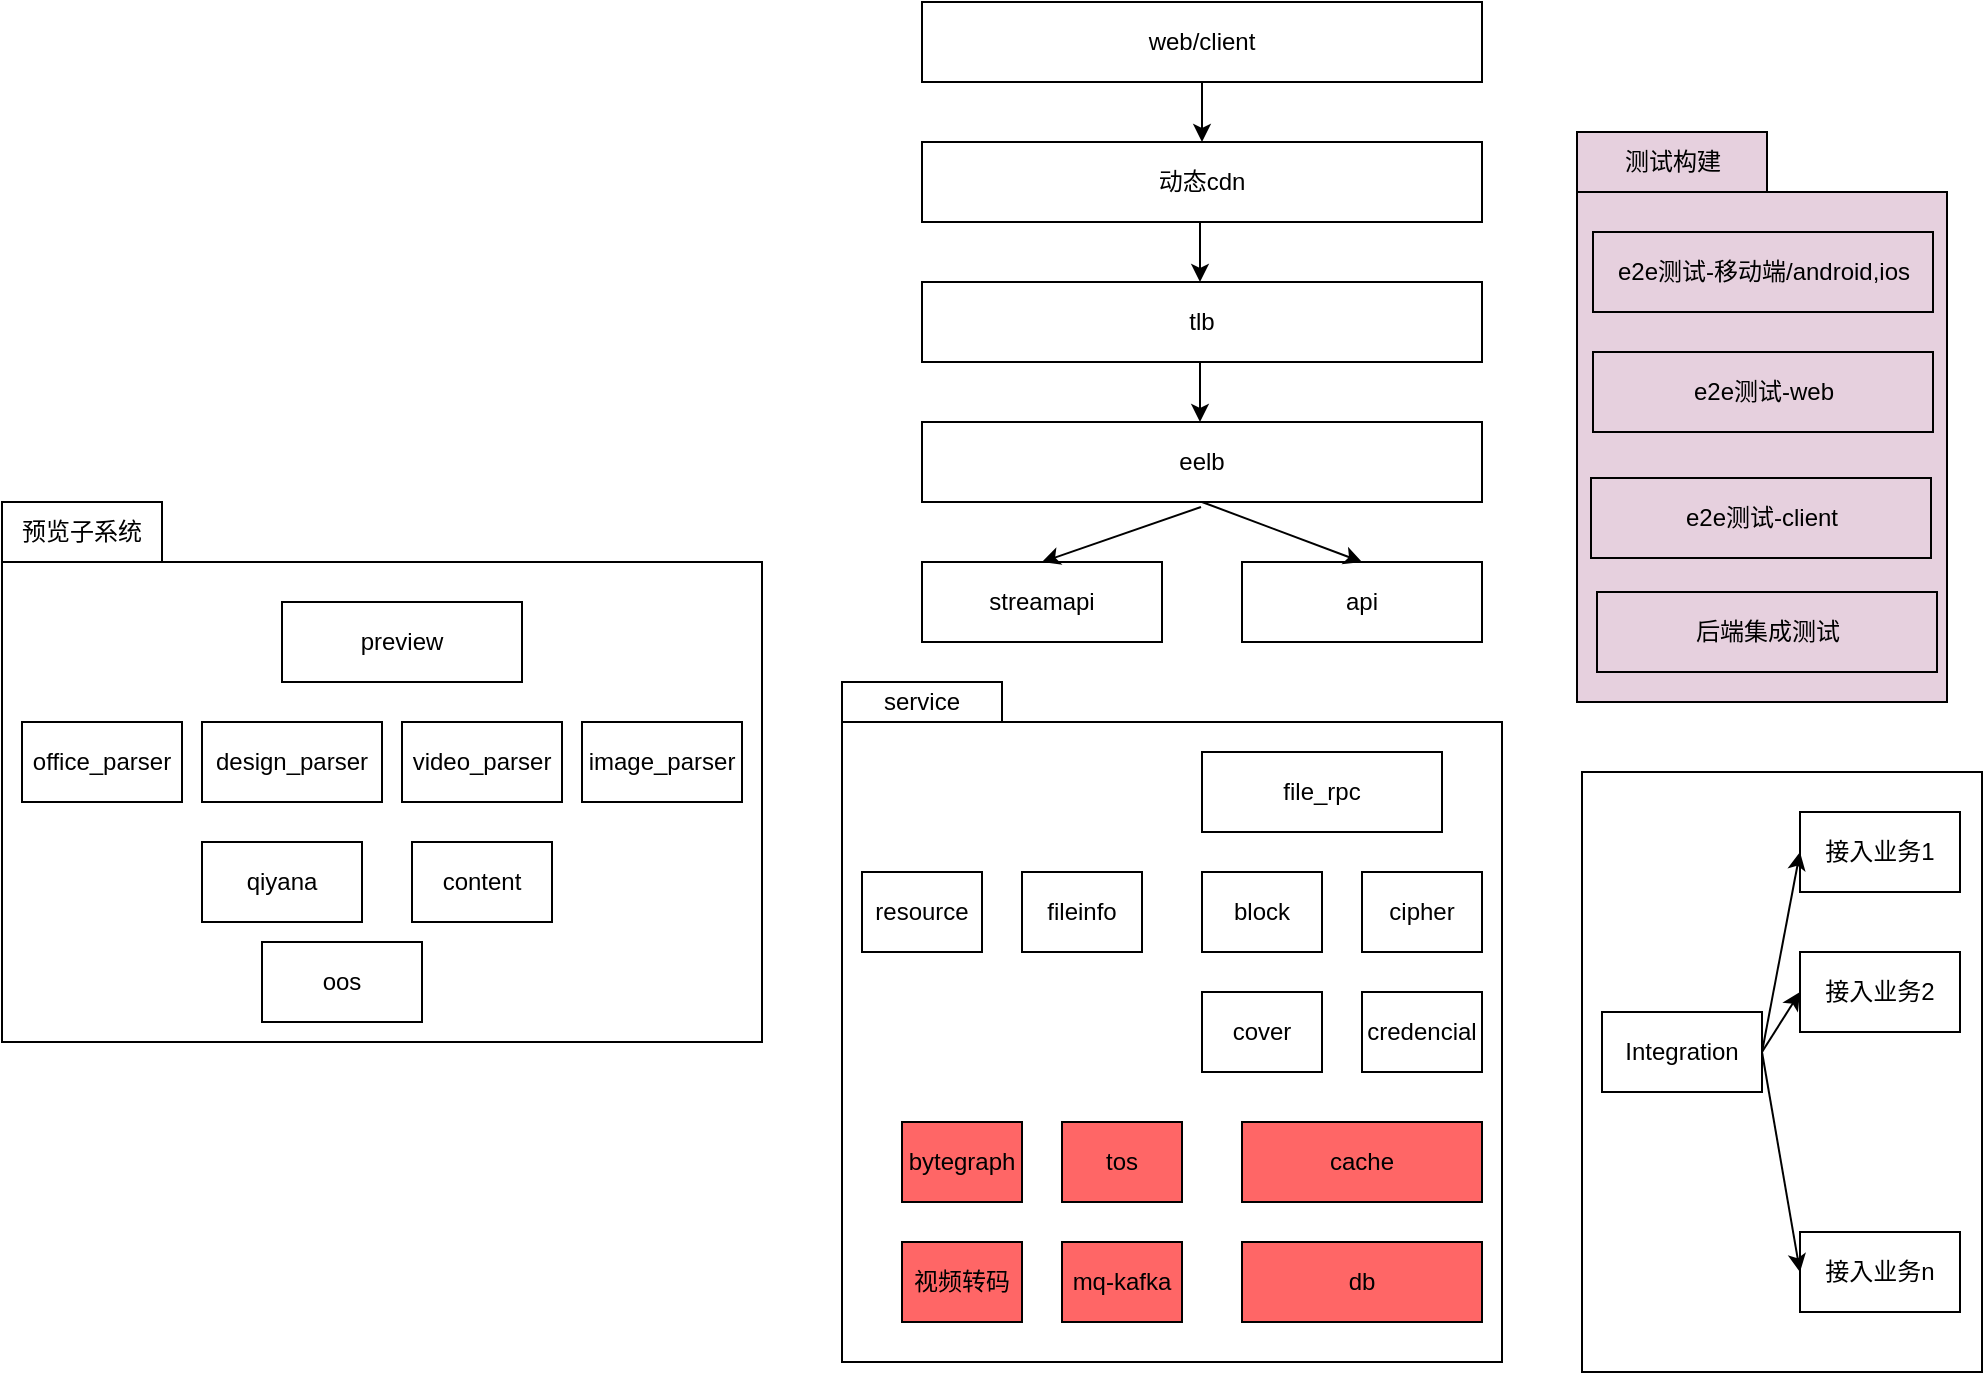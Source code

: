 <mxfile version="12.1.3" type="github" pages="1">
  <diagram id="BOEk1lN_Ds9qcJwE51JH" name="Page-1">
    <mxGraphModel dx="2207" dy="1942" grid="1" gridSize="10" guides="1" tooltips="1" connect="1" arrows="1" fold="1" page="1" pageScale="1" pageWidth="827" pageHeight="1169" math="0" shadow="0">
      <root>
        <mxCell id="0"/>
        <mxCell id="1" parent="0"/>
        <mxCell id="hH2Sw-R2dPevOKpQbH9V-58" value="" style="rounded=0;whiteSpace=wrap;html=1;" vertex="1" parent="1">
          <mxGeometry x="160" y="340" width="330" height="320" as="geometry"/>
        </mxCell>
        <mxCell id="hH2Sw-R2dPevOKpQbH9V-43" value="" style="rounded=0;whiteSpace=wrap;html=1;fillColor=#E6D0DE;" vertex="1" parent="1">
          <mxGeometry x="527.5" y="75" width="185" height="255" as="geometry"/>
        </mxCell>
        <mxCell id="hH2Sw-R2dPevOKpQbH9V-37" value="" style="rounded=0;whiteSpace=wrap;html=1;" vertex="1" parent="1">
          <mxGeometry x="-260" y="260" width="380" height="240" as="geometry"/>
        </mxCell>
        <mxCell id="hH2Sw-R2dPevOKpQbH9V-22" value="" style="rounded=0;whiteSpace=wrap;html=1;" vertex="1" parent="1">
          <mxGeometry x="530" y="365" width="200" height="300" as="geometry"/>
        </mxCell>
        <mxCell id="hH2Sw-R2dPevOKpQbH9V-1" value="tlb" style="rounded=0;whiteSpace=wrap;html=1;" vertex="1" parent="1">
          <mxGeometry x="200" y="120" width="280" height="40" as="geometry"/>
        </mxCell>
        <mxCell id="hH2Sw-R2dPevOKpQbH9V-2" value="eelb" style="rounded=0;whiteSpace=wrap;html=1;" vertex="1" parent="1">
          <mxGeometry x="200" y="190" width="280" height="40" as="geometry"/>
        </mxCell>
        <mxCell id="hH2Sw-R2dPevOKpQbH9V-3" value="streamapi" style="rounded=0;whiteSpace=wrap;html=1;" vertex="1" parent="1">
          <mxGeometry x="200" y="260" width="120" height="40" as="geometry"/>
        </mxCell>
        <mxCell id="hH2Sw-R2dPevOKpQbH9V-4" value="动态cdn" style="rounded=0;whiteSpace=wrap;html=1;" vertex="1" parent="1">
          <mxGeometry x="200" y="50" width="280" height="40" as="geometry"/>
        </mxCell>
        <mxCell id="hH2Sw-R2dPevOKpQbH9V-5" value="web/client" style="rounded=0;whiteSpace=wrap;html=1;" vertex="1" parent="1">
          <mxGeometry x="200" y="-20" width="280" height="40" as="geometry"/>
        </mxCell>
        <mxCell id="hH2Sw-R2dPevOKpQbH9V-6" value="api" style="rounded=0;whiteSpace=wrap;html=1;" vertex="1" parent="1">
          <mxGeometry x="360" y="260" width="120" height="40" as="geometry"/>
        </mxCell>
        <mxCell id="hH2Sw-R2dPevOKpQbH9V-8" value="file_rpc" style="rounded=0;whiteSpace=wrap;html=1;" vertex="1" parent="1">
          <mxGeometry x="340" y="355" width="120" height="40" as="geometry"/>
        </mxCell>
        <mxCell id="hH2Sw-R2dPevOKpQbH9V-9" value="fileinfo" style="rounded=0;whiteSpace=wrap;html=1;" vertex="1" parent="1">
          <mxGeometry x="250" y="415" width="60" height="40" as="geometry"/>
        </mxCell>
        <mxCell id="hH2Sw-R2dPevOKpQbH9V-10" value="block" style="rounded=0;whiteSpace=wrap;html=1;" vertex="1" parent="1">
          <mxGeometry x="340" y="415" width="60" height="40" as="geometry"/>
        </mxCell>
        <mxCell id="hH2Sw-R2dPevOKpQbH9V-11" value="cipher" style="rounded=0;whiteSpace=wrap;html=1;" vertex="1" parent="1">
          <mxGeometry x="420" y="415" width="60" height="40" as="geometry"/>
        </mxCell>
        <mxCell id="hH2Sw-R2dPevOKpQbH9V-12" value="cache" style="rounded=0;whiteSpace=wrap;html=1;fillColor=#FF6666;" vertex="1" parent="1">
          <mxGeometry x="360" y="540" width="120" height="40" as="geometry"/>
        </mxCell>
        <mxCell id="hH2Sw-R2dPevOKpQbH9V-13" value="db" style="rounded=0;whiteSpace=wrap;html=1;fillColor=#FF6666;" vertex="1" parent="1">
          <mxGeometry x="360" y="600" width="120" height="40" as="geometry"/>
        </mxCell>
        <mxCell id="hH2Sw-R2dPevOKpQbH9V-14" value="Integration" style="rounded=0;whiteSpace=wrap;html=1;" vertex="1" parent="1">
          <mxGeometry x="540" y="485" width="80" height="40" as="geometry"/>
        </mxCell>
        <mxCell id="hH2Sw-R2dPevOKpQbH9V-15" value="接入业务1" style="rounded=0;whiteSpace=wrap;html=1;" vertex="1" parent="1">
          <mxGeometry x="639" y="385" width="80" height="40" as="geometry"/>
        </mxCell>
        <mxCell id="hH2Sw-R2dPevOKpQbH9V-16" value="接入业务2" style="rounded=0;whiteSpace=wrap;html=1;" vertex="1" parent="1">
          <mxGeometry x="639" y="455" width="80" height="40" as="geometry"/>
        </mxCell>
        <mxCell id="hH2Sw-R2dPevOKpQbH9V-17" value="接入业务n" style="rounded=0;whiteSpace=wrap;html=1;" vertex="1" parent="1">
          <mxGeometry x="639" y="595" width="80" height="40" as="geometry"/>
        </mxCell>
        <mxCell id="hH2Sw-R2dPevOKpQbH9V-19" value="resource" style="rounded=0;whiteSpace=wrap;html=1;" vertex="1" parent="1">
          <mxGeometry x="170" y="415" width="60" height="40" as="geometry"/>
        </mxCell>
        <mxCell id="hH2Sw-R2dPevOKpQbH9V-20" value="bytegraph" style="rounded=0;whiteSpace=wrap;html=1;fillColor=#FF6666;" vertex="1" parent="1">
          <mxGeometry x="190" y="540" width="60" height="40" as="geometry"/>
        </mxCell>
        <mxCell id="hH2Sw-R2dPevOKpQbH9V-21" value="tos" style="rounded=0;whiteSpace=wrap;html=1;fillColor=#FF6666;" vertex="1" parent="1">
          <mxGeometry x="270" y="540" width="60" height="40" as="geometry"/>
        </mxCell>
        <mxCell id="hH2Sw-R2dPevOKpQbH9V-23" value="mq-kafka" style="rounded=0;whiteSpace=wrap;html=1;fillColor=#FF6666;" vertex="1" parent="1">
          <mxGeometry x="270" y="600" width="60" height="40" as="geometry"/>
        </mxCell>
        <mxCell id="hH2Sw-R2dPevOKpQbH9V-24" value="qiyana" style="rounded=0;whiteSpace=wrap;html=1;" vertex="1" parent="1">
          <mxGeometry x="-160" y="400" width="80" height="40" as="geometry"/>
        </mxCell>
        <mxCell id="hH2Sw-R2dPevOKpQbH9V-25" value="preview" style="rounded=0;whiteSpace=wrap;html=1;" vertex="1" parent="1">
          <mxGeometry x="-120" y="280" width="120" height="40" as="geometry"/>
        </mxCell>
        <mxCell id="hH2Sw-R2dPevOKpQbH9V-27" value="content" style="rounded=0;whiteSpace=wrap;html=1;" vertex="1" parent="1">
          <mxGeometry x="-55" y="400" width="70" height="40" as="geometry"/>
        </mxCell>
        <mxCell id="hH2Sw-R2dPevOKpQbH9V-28" value="image_parser" style="rounded=0;whiteSpace=wrap;html=1;" vertex="1" parent="1">
          <mxGeometry x="30" y="340" width="80" height="40" as="geometry"/>
        </mxCell>
        <mxCell id="hH2Sw-R2dPevOKpQbH9V-29" value="design_parser" style="rounded=0;whiteSpace=wrap;html=1;" vertex="1" parent="1">
          <mxGeometry x="-160" y="340" width="90" height="40" as="geometry"/>
        </mxCell>
        <mxCell id="hH2Sw-R2dPevOKpQbH9V-30" value="video_parser" style="rounded=0;whiteSpace=wrap;html=1;" vertex="1" parent="1">
          <mxGeometry x="-60" y="340" width="80" height="40" as="geometry"/>
        </mxCell>
        <mxCell id="hH2Sw-R2dPevOKpQbH9V-31" value="office_parser" style="rounded=0;whiteSpace=wrap;html=1;" vertex="1" parent="1">
          <mxGeometry x="-250" y="340" width="80" height="40" as="geometry"/>
        </mxCell>
        <mxCell id="hH2Sw-R2dPevOKpQbH9V-32" value="oos" style="rounded=0;whiteSpace=wrap;html=1;" vertex="1" parent="1">
          <mxGeometry x="-130" y="450" width="80" height="40" as="geometry"/>
        </mxCell>
        <mxCell id="hH2Sw-R2dPevOKpQbH9V-34" value="视频转码" style="rounded=0;whiteSpace=wrap;html=1;fillColor=#FF6666;" vertex="1" parent="1">
          <mxGeometry x="190" y="600" width="60" height="40" as="geometry"/>
        </mxCell>
        <mxCell id="hH2Sw-R2dPevOKpQbH9V-35" value="credencial" style="rounded=0;whiteSpace=wrap;html=1;" vertex="1" parent="1">
          <mxGeometry x="420" y="475" width="60" height="40" as="geometry"/>
        </mxCell>
        <mxCell id="hH2Sw-R2dPevOKpQbH9V-36" value="cover" style="rounded=0;whiteSpace=wrap;html=1;" vertex="1" parent="1">
          <mxGeometry x="340" y="475" width="60" height="40" as="geometry"/>
        </mxCell>
        <mxCell id="hH2Sw-R2dPevOKpQbH9V-38" value="预览子系统" style="rounded=0;whiteSpace=wrap;html=1;" vertex="1" parent="1">
          <mxGeometry x="-260" y="230" width="80" height="30" as="geometry"/>
        </mxCell>
        <mxCell id="hH2Sw-R2dPevOKpQbH9V-40" value="e2e测试-移动端/android,ios" style="rounded=0;whiteSpace=wrap;html=1;fillColor=#E6D0DE;" vertex="1" parent="1">
          <mxGeometry x="535.5" y="95" width="170" height="40" as="geometry"/>
        </mxCell>
        <mxCell id="hH2Sw-R2dPevOKpQbH9V-41" value="e2e测试-web" style="rounded=0;whiteSpace=wrap;html=1;fillColor=#E6D0DE;" vertex="1" parent="1">
          <mxGeometry x="535.5" y="155" width="170" height="40" as="geometry"/>
        </mxCell>
        <mxCell id="hH2Sw-R2dPevOKpQbH9V-42" value="e2e测试-client" style="rounded=0;whiteSpace=wrap;html=1;fillColor=#E6D0DE;" vertex="1" parent="1">
          <mxGeometry x="534.5" y="218" width="170" height="40" as="geometry"/>
        </mxCell>
        <mxCell id="hH2Sw-R2dPevOKpQbH9V-44" value="测试构建" style="rounded=0;whiteSpace=wrap;html=1;fillColor=#E6D0DE;" vertex="1" parent="1">
          <mxGeometry x="527.5" y="45" width="95" height="30" as="geometry"/>
        </mxCell>
        <mxCell id="hH2Sw-R2dPevOKpQbH9V-45" value="后端集成测试" style="rounded=0;whiteSpace=wrap;html=1;fillColor=#E6D0DE;" vertex="1" parent="1">
          <mxGeometry x="537.5" y="275" width="170" height="40" as="geometry"/>
        </mxCell>
        <mxCell id="hH2Sw-R2dPevOKpQbH9V-46" value="" style="endArrow=classic;html=1;exitX=1;exitY=0.5;exitDx=0;exitDy=0;entryX=0;entryY=0.5;entryDx=0;entryDy=0;" edge="1" parent="1" source="hH2Sw-R2dPevOKpQbH9V-14" target="hH2Sw-R2dPevOKpQbH9V-15">
          <mxGeometry width="50" height="50" relative="1" as="geometry">
            <mxPoint x="770" y="665" as="sourcePoint"/>
            <mxPoint x="820" y="615" as="targetPoint"/>
          </mxGeometry>
        </mxCell>
        <mxCell id="hH2Sw-R2dPevOKpQbH9V-47" value="" style="endArrow=classic;html=1;exitX=1;exitY=0.5;exitDx=0;exitDy=0;entryX=0;entryY=0.5;entryDx=0;entryDy=0;" edge="1" parent="1" source="hH2Sw-R2dPevOKpQbH9V-14" target="hH2Sw-R2dPevOKpQbH9V-16">
          <mxGeometry width="50" height="50" relative="1" as="geometry">
            <mxPoint x="890" y="685" as="sourcePoint"/>
            <mxPoint x="940" y="635" as="targetPoint"/>
          </mxGeometry>
        </mxCell>
        <mxCell id="hH2Sw-R2dPevOKpQbH9V-48" value="" style="endArrow=classic;html=1;entryX=0;entryY=0.5;entryDx=0;entryDy=0;" edge="1" parent="1" target="hH2Sw-R2dPevOKpQbH9V-17">
          <mxGeometry width="50" height="50" relative="1" as="geometry">
            <mxPoint x="620" y="505" as="sourcePoint"/>
            <mxPoint x="860" y="605" as="targetPoint"/>
          </mxGeometry>
        </mxCell>
        <mxCell id="hH2Sw-R2dPevOKpQbH9V-50" value="" style="endArrow=classic;html=1;exitX=0.5;exitY=1;exitDx=0;exitDy=0;entryX=0.5;entryY=0;entryDx=0;entryDy=0;" edge="1" parent="1" source="hH2Sw-R2dPevOKpQbH9V-5" target="hH2Sw-R2dPevOKpQbH9V-4">
          <mxGeometry width="50" height="50" relative="1" as="geometry">
            <mxPoint x="600" y="90" as="sourcePoint"/>
            <mxPoint x="650" y="40" as="targetPoint"/>
          </mxGeometry>
        </mxCell>
        <mxCell id="hH2Sw-R2dPevOKpQbH9V-51" value="" style="endArrow=classic;html=1;exitX=0.5;exitY=1;exitDx=0;exitDy=0;entryX=0.5;entryY=0;entryDx=0;entryDy=0;" edge="1" parent="1">
          <mxGeometry width="50" height="50" relative="1" as="geometry">
            <mxPoint x="339" y="90" as="sourcePoint"/>
            <mxPoint x="339" y="120" as="targetPoint"/>
          </mxGeometry>
        </mxCell>
        <mxCell id="hH2Sw-R2dPevOKpQbH9V-52" value="" style="endArrow=classic;html=1;exitX=0.5;exitY=1;exitDx=0;exitDy=0;entryX=0.5;entryY=0;entryDx=0;entryDy=0;" edge="1" parent="1">
          <mxGeometry width="50" height="50" relative="1" as="geometry">
            <mxPoint x="339" y="160" as="sourcePoint"/>
            <mxPoint x="339" y="190" as="targetPoint"/>
          </mxGeometry>
        </mxCell>
        <mxCell id="hH2Sw-R2dPevOKpQbH9V-53" value="" style="endArrow=classic;html=1;exitX=0.5;exitY=1;exitDx=0;exitDy=0;entryX=0.5;entryY=0;entryDx=0;entryDy=0;" edge="1" parent="1" target="hH2Sw-R2dPevOKpQbH9V-3">
          <mxGeometry width="50" height="50" relative="1" as="geometry">
            <mxPoint x="339.5" y="232.5" as="sourcePoint"/>
            <mxPoint x="339.5" y="262.5" as="targetPoint"/>
          </mxGeometry>
        </mxCell>
        <mxCell id="hH2Sw-R2dPevOKpQbH9V-54" value="" style="endArrow=classic;html=1;entryX=0.5;entryY=0;entryDx=0;entryDy=0;" edge="1" parent="1" target="hH2Sw-R2dPevOKpQbH9V-6">
          <mxGeometry width="50" height="50" relative="1" as="geometry">
            <mxPoint x="340" y="230" as="sourcePoint"/>
            <mxPoint x="270" y="270" as="targetPoint"/>
          </mxGeometry>
        </mxCell>
        <mxCell id="hH2Sw-R2dPevOKpQbH9V-59" value="service" style="rounded=0;whiteSpace=wrap;html=1;" vertex="1" parent="1">
          <mxGeometry x="160" y="320" width="80" height="20" as="geometry"/>
        </mxCell>
      </root>
    </mxGraphModel>
  </diagram>
</mxfile>
